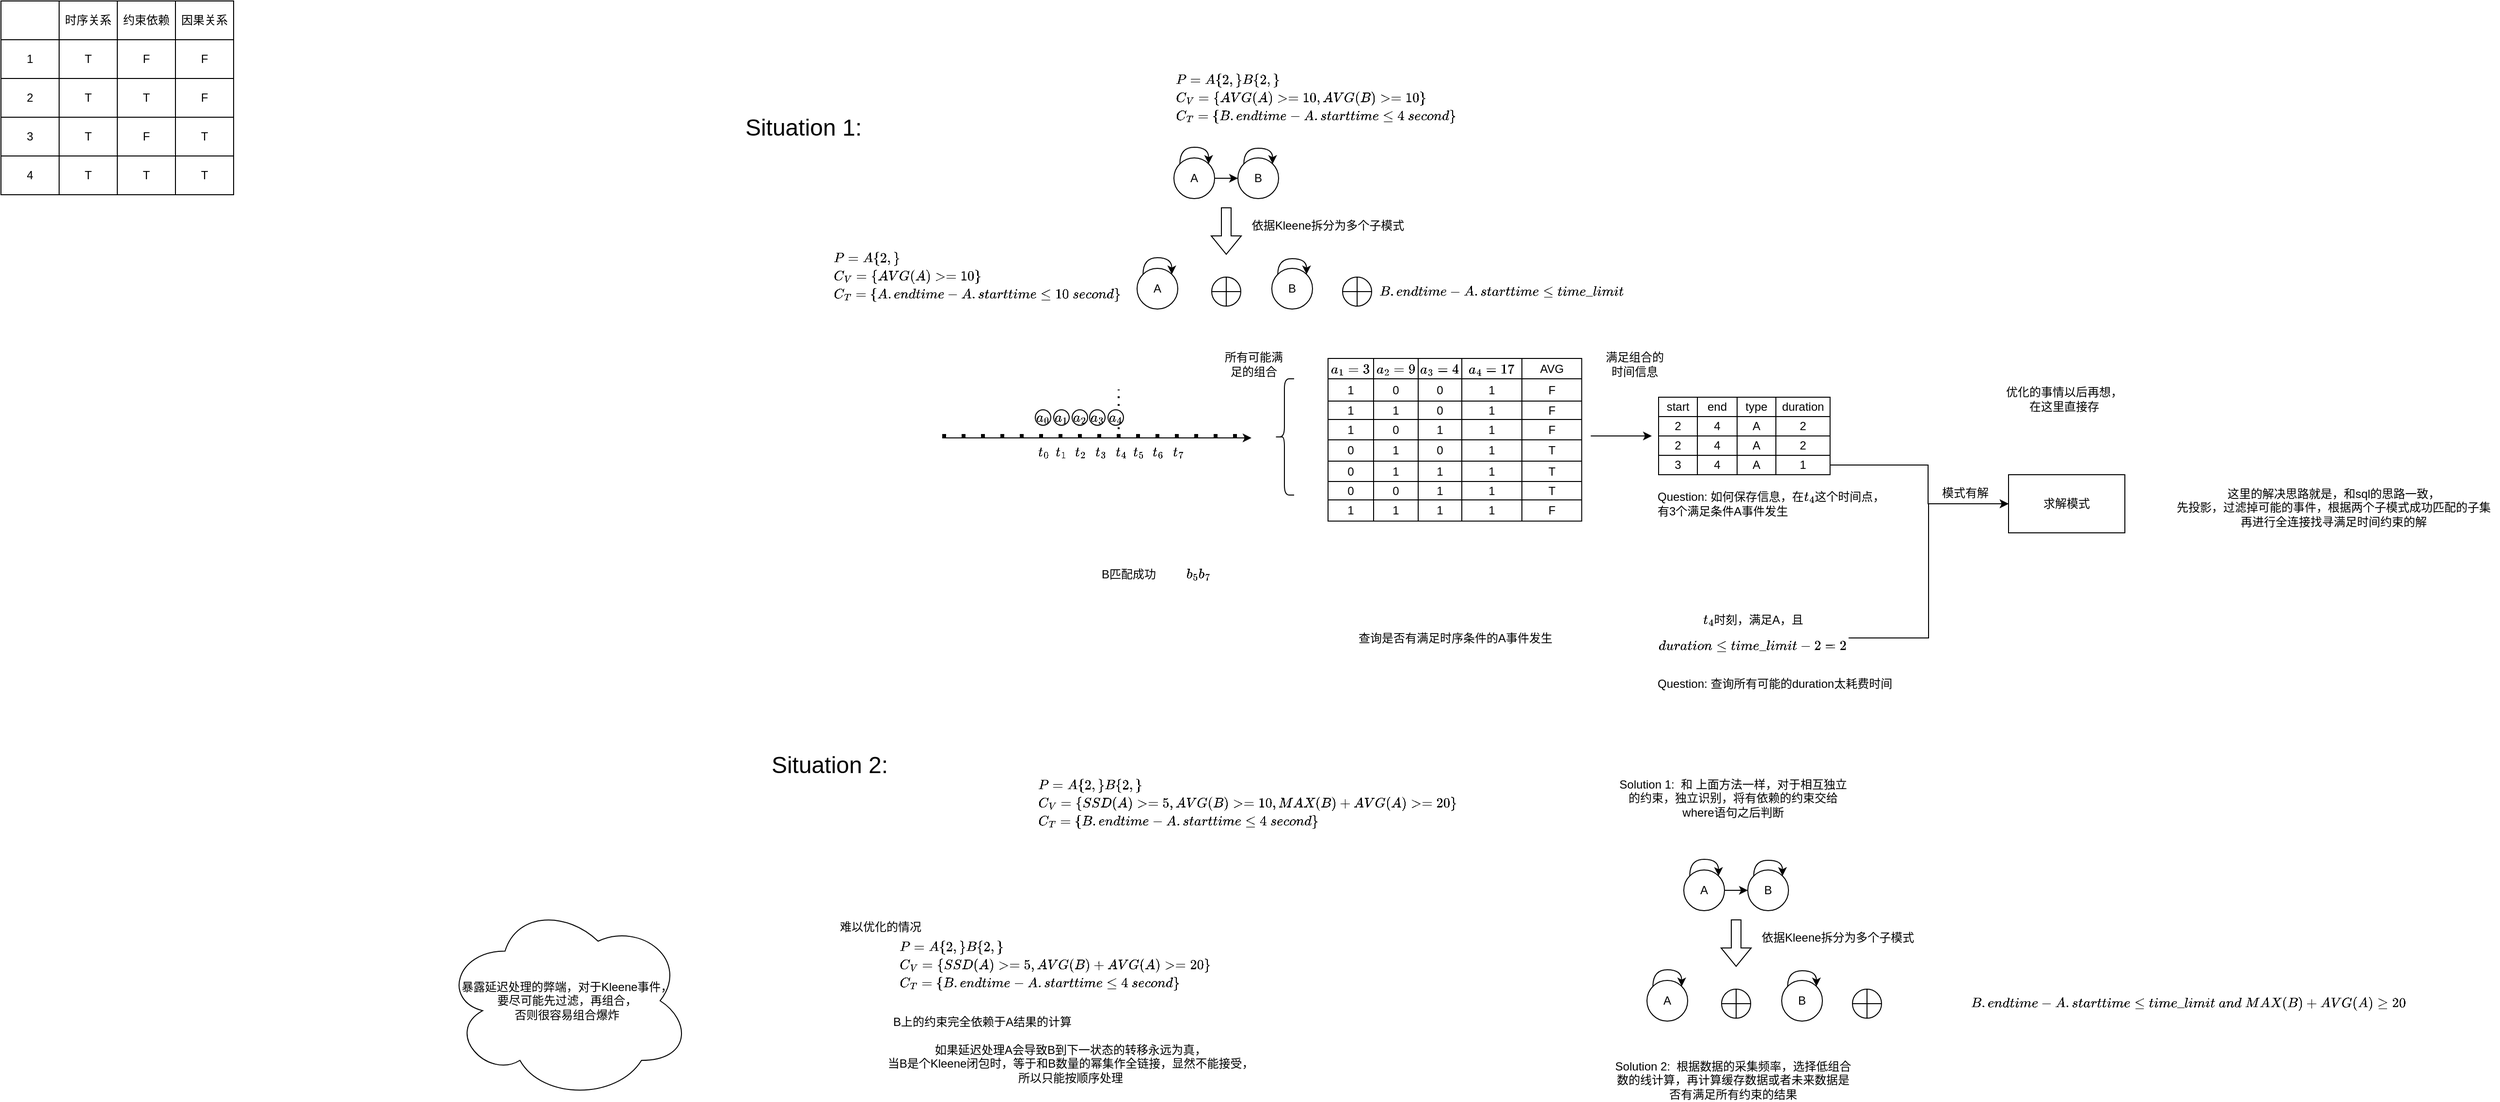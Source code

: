 <mxfile version="24.7.17">
  <diagram name="solution" id="qw6IBQWtgg2uzaBCxlZd">
    <mxGraphModel dx="2336" dy="848" grid="0" gridSize="10" guides="1" tooltips="1" connect="1" arrows="1" fold="1" page="0" pageScale="1" pageWidth="1200" pageHeight="1920" math="1" shadow="0">
      <root>
        <mxCell id="0" />
        <mxCell id="1" parent="0" />
        <mxCell id="yxMzsUbInx-t9ANGKYJj-90" value="" style="shape=table;startSize=0;container=1;collapsible=0;childLayout=tableLayout;" parent="1" vertex="1">
          <mxGeometry x="-740" y="144" width="240" height="200" as="geometry" />
        </mxCell>
        <mxCell id="yxMzsUbInx-t9ANGKYJj-91" value="" style="shape=tableRow;horizontal=0;startSize=0;swimlaneHead=0;swimlaneBody=0;strokeColor=inherit;top=0;left=0;bottom=0;right=0;collapsible=0;dropTarget=0;fillColor=none;points=[[0,0.5],[1,0.5]];portConstraint=eastwest;" parent="yxMzsUbInx-t9ANGKYJj-90" vertex="1">
          <mxGeometry width="240" height="40" as="geometry" />
        </mxCell>
        <mxCell id="yxMzsUbInx-t9ANGKYJj-92" value="" style="shape=partialRectangle;html=1;whiteSpace=wrap;connectable=0;strokeColor=inherit;overflow=hidden;fillColor=none;top=0;left=0;bottom=0;right=0;pointerEvents=1;" parent="yxMzsUbInx-t9ANGKYJj-91" vertex="1">
          <mxGeometry width="60" height="40" as="geometry">
            <mxRectangle width="60" height="40" as="alternateBounds" />
          </mxGeometry>
        </mxCell>
        <mxCell id="yxMzsUbInx-t9ANGKYJj-93" value="时序关系" style="shape=partialRectangle;html=1;whiteSpace=wrap;connectable=0;strokeColor=inherit;overflow=hidden;fillColor=none;top=0;left=0;bottom=0;right=0;pointerEvents=1;" parent="yxMzsUbInx-t9ANGKYJj-91" vertex="1">
          <mxGeometry x="60" width="60" height="40" as="geometry">
            <mxRectangle width="60" height="40" as="alternateBounds" />
          </mxGeometry>
        </mxCell>
        <mxCell id="yxMzsUbInx-t9ANGKYJj-94" value="约束依赖" style="shape=partialRectangle;html=1;whiteSpace=wrap;connectable=0;strokeColor=inherit;overflow=hidden;fillColor=none;top=0;left=0;bottom=0;right=0;pointerEvents=1;" parent="yxMzsUbInx-t9ANGKYJj-91" vertex="1">
          <mxGeometry x="120" width="60" height="40" as="geometry">
            <mxRectangle width="60" height="40" as="alternateBounds" />
          </mxGeometry>
        </mxCell>
        <mxCell id="yxMzsUbInx-t9ANGKYJj-95" value="因果关系" style="shape=partialRectangle;html=1;whiteSpace=wrap;connectable=0;strokeColor=inherit;overflow=hidden;fillColor=none;top=0;left=0;bottom=0;right=0;pointerEvents=1;" parent="yxMzsUbInx-t9ANGKYJj-91" vertex="1">
          <mxGeometry x="180" width="60" height="40" as="geometry">
            <mxRectangle width="60" height="40" as="alternateBounds" />
          </mxGeometry>
        </mxCell>
        <mxCell id="yxMzsUbInx-t9ANGKYJj-96" value="" style="shape=tableRow;horizontal=0;startSize=0;swimlaneHead=0;swimlaneBody=0;strokeColor=inherit;top=0;left=0;bottom=0;right=0;collapsible=0;dropTarget=0;fillColor=none;points=[[0,0.5],[1,0.5]];portConstraint=eastwest;" parent="yxMzsUbInx-t9ANGKYJj-90" vertex="1">
          <mxGeometry y="40" width="240" height="40" as="geometry" />
        </mxCell>
        <mxCell id="yxMzsUbInx-t9ANGKYJj-97" value="1" style="shape=partialRectangle;html=1;whiteSpace=wrap;connectable=0;strokeColor=inherit;overflow=hidden;fillColor=none;top=0;left=0;bottom=0;right=0;pointerEvents=1;" parent="yxMzsUbInx-t9ANGKYJj-96" vertex="1">
          <mxGeometry width="60" height="40" as="geometry">
            <mxRectangle width="60" height="40" as="alternateBounds" />
          </mxGeometry>
        </mxCell>
        <mxCell id="yxMzsUbInx-t9ANGKYJj-98" value="T" style="shape=partialRectangle;html=1;whiteSpace=wrap;connectable=0;strokeColor=inherit;overflow=hidden;fillColor=none;top=0;left=0;bottom=0;right=0;pointerEvents=1;" parent="yxMzsUbInx-t9ANGKYJj-96" vertex="1">
          <mxGeometry x="60" width="60" height="40" as="geometry">
            <mxRectangle width="60" height="40" as="alternateBounds" />
          </mxGeometry>
        </mxCell>
        <mxCell id="yxMzsUbInx-t9ANGKYJj-99" value="F" style="shape=partialRectangle;html=1;whiteSpace=wrap;connectable=0;strokeColor=inherit;overflow=hidden;fillColor=none;top=0;left=0;bottom=0;right=0;pointerEvents=1;" parent="yxMzsUbInx-t9ANGKYJj-96" vertex="1">
          <mxGeometry x="120" width="60" height="40" as="geometry">
            <mxRectangle width="60" height="40" as="alternateBounds" />
          </mxGeometry>
        </mxCell>
        <mxCell id="yxMzsUbInx-t9ANGKYJj-100" value="F" style="shape=partialRectangle;html=1;whiteSpace=wrap;connectable=0;strokeColor=inherit;overflow=hidden;fillColor=none;top=0;left=0;bottom=0;right=0;pointerEvents=1;" parent="yxMzsUbInx-t9ANGKYJj-96" vertex="1">
          <mxGeometry x="180" width="60" height="40" as="geometry">
            <mxRectangle width="60" height="40" as="alternateBounds" />
          </mxGeometry>
        </mxCell>
        <mxCell id="yxMzsUbInx-t9ANGKYJj-101" value="" style="shape=tableRow;horizontal=0;startSize=0;swimlaneHead=0;swimlaneBody=0;strokeColor=inherit;top=0;left=0;bottom=0;right=0;collapsible=0;dropTarget=0;fillColor=none;points=[[0,0.5],[1,0.5]];portConstraint=eastwest;" parent="yxMzsUbInx-t9ANGKYJj-90" vertex="1">
          <mxGeometry y="80" width="240" height="40" as="geometry" />
        </mxCell>
        <mxCell id="yxMzsUbInx-t9ANGKYJj-102" value="2" style="shape=partialRectangle;html=1;whiteSpace=wrap;connectable=0;strokeColor=inherit;overflow=hidden;fillColor=none;top=0;left=0;bottom=0;right=0;pointerEvents=1;" parent="yxMzsUbInx-t9ANGKYJj-101" vertex="1">
          <mxGeometry width="60" height="40" as="geometry">
            <mxRectangle width="60" height="40" as="alternateBounds" />
          </mxGeometry>
        </mxCell>
        <mxCell id="yxMzsUbInx-t9ANGKYJj-103" value="T" style="shape=partialRectangle;html=1;whiteSpace=wrap;connectable=0;strokeColor=inherit;overflow=hidden;fillColor=none;top=0;left=0;bottom=0;right=0;pointerEvents=1;" parent="yxMzsUbInx-t9ANGKYJj-101" vertex="1">
          <mxGeometry x="60" width="60" height="40" as="geometry">
            <mxRectangle width="60" height="40" as="alternateBounds" />
          </mxGeometry>
        </mxCell>
        <mxCell id="yxMzsUbInx-t9ANGKYJj-104" value="T" style="shape=partialRectangle;html=1;whiteSpace=wrap;connectable=0;strokeColor=inherit;overflow=hidden;fillColor=none;top=0;left=0;bottom=0;right=0;pointerEvents=1;" parent="yxMzsUbInx-t9ANGKYJj-101" vertex="1">
          <mxGeometry x="120" width="60" height="40" as="geometry">
            <mxRectangle width="60" height="40" as="alternateBounds" />
          </mxGeometry>
        </mxCell>
        <mxCell id="yxMzsUbInx-t9ANGKYJj-105" value="F" style="shape=partialRectangle;html=1;whiteSpace=wrap;connectable=0;strokeColor=inherit;overflow=hidden;fillColor=none;top=0;left=0;bottom=0;right=0;pointerEvents=1;" parent="yxMzsUbInx-t9ANGKYJj-101" vertex="1">
          <mxGeometry x="180" width="60" height="40" as="geometry">
            <mxRectangle width="60" height="40" as="alternateBounds" />
          </mxGeometry>
        </mxCell>
        <mxCell id="yxMzsUbInx-t9ANGKYJj-106" value="" style="shape=tableRow;horizontal=0;startSize=0;swimlaneHead=0;swimlaneBody=0;strokeColor=inherit;top=0;left=0;bottom=0;right=0;collapsible=0;dropTarget=0;fillColor=none;points=[[0,0.5],[1,0.5]];portConstraint=eastwest;" parent="yxMzsUbInx-t9ANGKYJj-90" vertex="1">
          <mxGeometry y="120" width="240" height="40" as="geometry" />
        </mxCell>
        <mxCell id="yxMzsUbInx-t9ANGKYJj-107" value="3" style="shape=partialRectangle;html=1;whiteSpace=wrap;connectable=0;strokeColor=inherit;overflow=hidden;fillColor=none;top=0;left=0;bottom=0;right=0;pointerEvents=1;" parent="yxMzsUbInx-t9ANGKYJj-106" vertex="1">
          <mxGeometry width="60" height="40" as="geometry">
            <mxRectangle width="60" height="40" as="alternateBounds" />
          </mxGeometry>
        </mxCell>
        <mxCell id="yxMzsUbInx-t9ANGKYJj-108" value="T" style="shape=partialRectangle;html=1;whiteSpace=wrap;connectable=0;strokeColor=inherit;overflow=hidden;fillColor=none;top=0;left=0;bottom=0;right=0;pointerEvents=1;" parent="yxMzsUbInx-t9ANGKYJj-106" vertex="1">
          <mxGeometry x="60" width="60" height="40" as="geometry">
            <mxRectangle width="60" height="40" as="alternateBounds" />
          </mxGeometry>
        </mxCell>
        <mxCell id="yxMzsUbInx-t9ANGKYJj-109" value="F" style="shape=partialRectangle;html=1;whiteSpace=wrap;connectable=0;strokeColor=inherit;overflow=hidden;fillColor=none;top=0;left=0;bottom=0;right=0;pointerEvents=1;" parent="yxMzsUbInx-t9ANGKYJj-106" vertex="1">
          <mxGeometry x="120" width="60" height="40" as="geometry">
            <mxRectangle width="60" height="40" as="alternateBounds" />
          </mxGeometry>
        </mxCell>
        <mxCell id="yxMzsUbInx-t9ANGKYJj-110" value="T" style="shape=partialRectangle;html=1;whiteSpace=wrap;connectable=0;strokeColor=inherit;overflow=hidden;fillColor=none;top=0;left=0;bottom=0;right=0;pointerEvents=1;" parent="yxMzsUbInx-t9ANGKYJj-106" vertex="1">
          <mxGeometry x="180" width="60" height="40" as="geometry">
            <mxRectangle width="60" height="40" as="alternateBounds" />
          </mxGeometry>
        </mxCell>
        <mxCell id="yxMzsUbInx-t9ANGKYJj-111" value="" style="shape=tableRow;horizontal=0;startSize=0;swimlaneHead=0;swimlaneBody=0;strokeColor=inherit;top=0;left=0;bottom=0;right=0;collapsible=0;dropTarget=0;fillColor=none;points=[[0,0.5],[1,0.5]];portConstraint=eastwest;" parent="yxMzsUbInx-t9ANGKYJj-90" vertex="1">
          <mxGeometry y="160" width="240" height="40" as="geometry" />
        </mxCell>
        <mxCell id="yxMzsUbInx-t9ANGKYJj-112" value="4" style="shape=partialRectangle;html=1;whiteSpace=wrap;connectable=0;strokeColor=inherit;overflow=hidden;fillColor=none;top=0;left=0;bottom=0;right=0;pointerEvents=1;" parent="yxMzsUbInx-t9ANGKYJj-111" vertex="1">
          <mxGeometry width="60" height="40" as="geometry">
            <mxRectangle width="60" height="40" as="alternateBounds" />
          </mxGeometry>
        </mxCell>
        <mxCell id="yxMzsUbInx-t9ANGKYJj-113" value="T" style="shape=partialRectangle;html=1;whiteSpace=wrap;connectable=0;strokeColor=inherit;overflow=hidden;fillColor=none;top=0;left=0;bottom=0;right=0;pointerEvents=1;" parent="yxMzsUbInx-t9ANGKYJj-111" vertex="1">
          <mxGeometry x="60" width="60" height="40" as="geometry">
            <mxRectangle width="60" height="40" as="alternateBounds" />
          </mxGeometry>
        </mxCell>
        <mxCell id="yxMzsUbInx-t9ANGKYJj-114" value="T" style="shape=partialRectangle;html=1;whiteSpace=wrap;connectable=0;strokeColor=inherit;overflow=hidden;fillColor=none;top=0;left=0;bottom=0;right=0;pointerEvents=1;" parent="yxMzsUbInx-t9ANGKYJj-111" vertex="1">
          <mxGeometry x="120" width="60" height="40" as="geometry">
            <mxRectangle width="60" height="40" as="alternateBounds" />
          </mxGeometry>
        </mxCell>
        <mxCell id="yxMzsUbInx-t9ANGKYJj-115" value="T" style="shape=partialRectangle;html=1;whiteSpace=wrap;connectable=0;strokeColor=inherit;overflow=hidden;fillColor=none;top=0;left=0;bottom=0;right=0;pointerEvents=1;" parent="yxMzsUbInx-t9ANGKYJj-111" vertex="1">
          <mxGeometry x="180" width="60" height="40" as="geometry">
            <mxRectangle width="60" height="40" as="alternateBounds" />
          </mxGeometry>
        </mxCell>
        <mxCell id="yxMzsUbInx-t9ANGKYJj-124" value="" style="edgeStyle=orthogonalEdgeStyle;rounded=0;orthogonalLoop=1;jettySize=auto;html=1;" parent="1" source="yxMzsUbInx-t9ANGKYJj-118" target="yxMzsUbInx-t9ANGKYJj-123" edge="1">
          <mxGeometry relative="1" as="geometry" />
        </mxCell>
        <mxCell id="yxMzsUbInx-t9ANGKYJj-118" value="A" style="ellipse;whiteSpace=wrap;html=1;aspect=fixed;" parent="1" vertex="1">
          <mxGeometry x="470" y="306.01" width="42" height="42" as="geometry" />
        </mxCell>
        <mxCell id="yxMzsUbInx-t9ANGKYJj-121" style="edgeStyle=orthogonalEdgeStyle;rounded=0;orthogonalLoop=1;jettySize=auto;html=1;exitX=0;exitY=0;exitDx=0;exitDy=0;entryX=1;entryY=0;entryDx=0;entryDy=0;curved=1;" parent="1" source="yxMzsUbInx-t9ANGKYJj-118" target="yxMzsUbInx-t9ANGKYJj-118" edge="1">
          <mxGeometry relative="1" as="geometry">
            <Array as="points">
              <mxPoint x="476" y="295.01" />
              <mxPoint x="506" y="295.01" />
            </Array>
          </mxGeometry>
        </mxCell>
        <mxCell id="yxMzsUbInx-t9ANGKYJj-123" value="B" style="ellipse;whiteSpace=wrap;html=1;aspect=fixed;" parent="1" vertex="1">
          <mxGeometry x="536" y="306.01" width="42" height="42" as="geometry" />
        </mxCell>
        <mxCell id="yxMzsUbInx-t9ANGKYJj-125" style="edgeStyle=orthogonalEdgeStyle;rounded=0;orthogonalLoop=1;jettySize=auto;html=1;exitX=0;exitY=0;exitDx=0;exitDy=0;entryX=1;entryY=0;entryDx=0;entryDy=0;curved=1;" parent="1" source="yxMzsUbInx-t9ANGKYJj-123" target="yxMzsUbInx-t9ANGKYJj-123" edge="1">
          <mxGeometry relative="1" as="geometry">
            <Array as="points">
              <mxPoint x="542" y="296.01" />
              <mxPoint x="572" y="296.01" />
            </Array>
          </mxGeometry>
        </mxCell>
        <mxCell id="yxMzsUbInx-t9ANGKYJj-126" value="&lt;font style=&quot;font-size: 24px;&quot;&gt;Situation 1:&lt;/font&gt;" style="text;html=1;align=center;verticalAlign=middle;whiteSpace=wrap;rounded=0;" parent="1" vertex="1">
          <mxGeometry x="5" y="206" width="166" height="138" as="geometry" />
        </mxCell>
        <mxCell id="yxMzsUbInx-t9ANGKYJj-128" value="A" style="ellipse;whiteSpace=wrap;html=1;aspect=fixed;" parent="1" vertex="1">
          <mxGeometry x="432" y="419.99" width="42" height="42" as="geometry" />
        </mxCell>
        <mxCell id="yxMzsUbInx-t9ANGKYJj-129" style="edgeStyle=orthogonalEdgeStyle;rounded=0;orthogonalLoop=1;jettySize=auto;html=1;exitX=0;exitY=0;exitDx=0;exitDy=0;entryX=1;entryY=0;entryDx=0;entryDy=0;curved=1;" parent="1" source="yxMzsUbInx-t9ANGKYJj-128" target="yxMzsUbInx-t9ANGKYJj-128" edge="1">
          <mxGeometry relative="1" as="geometry">
            <Array as="points">
              <mxPoint x="438" y="408.99" />
              <mxPoint x="468" y="408.99" />
            </Array>
          </mxGeometry>
        </mxCell>
        <mxCell id="yxMzsUbInx-t9ANGKYJj-130" value="B" style="ellipse;whiteSpace=wrap;html=1;aspect=fixed;" parent="1" vertex="1">
          <mxGeometry x="571" y="419.99" width="42" height="42" as="geometry" />
        </mxCell>
        <mxCell id="yxMzsUbInx-t9ANGKYJj-131" style="edgeStyle=orthogonalEdgeStyle;rounded=0;orthogonalLoop=1;jettySize=auto;html=1;exitX=0;exitY=0;exitDx=0;exitDy=0;entryX=1;entryY=0;entryDx=0;entryDy=0;curved=1;" parent="1" source="yxMzsUbInx-t9ANGKYJj-130" target="yxMzsUbInx-t9ANGKYJj-130" edge="1">
          <mxGeometry relative="1" as="geometry">
            <Array as="points">
              <mxPoint x="577" y="409.99" />
              <mxPoint x="607" y="409.99" />
            </Array>
          </mxGeometry>
        </mxCell>
        <mxCell id="yxMzsUbInx-t9ANGKYJj-132" value="" style="shape=flexArrow;endArrow=classic;html=1;rounded=0;" parent="1" edge="1">
          <mxGeometry width="50" height="50" relative="1" as="geometry">
            <mxPoint x="524" y="357" as="sourcePoint" />
            <mxPoint x="524" y="406" as="targetPoint" />
          </mxGeometry>
        </mxCell>
        <mxCell id="yxMzsUbInx-t9ANGKYJj-133" value="依据Kleene拆分为多个子模式" style="text;html=1;align=center;verticalAlign=middle;whiteSpace=wrap;rounded=0;" parent="1" vertex="1">
          <mxGeometry x="546" y="361" width="166" height="30" as="geometry" />
        </mxCell>
        <mxCell id="yxMzsUbInx-t9ANGKYJj-134" value="$$B.endtime - A.starttime \leq time\_limit$$" style="text;html=1;align=center;verticalAlign=middle;whiteSpace=wrap;rounded=0;" parent="1" vertex="1">
          <mxGeometry x="712" y="429.02" width="192" height="30" as="geometry" />
        </mxCell>
        <mxCell id="yxMzsUbInx-t9ANGKYJj-136" value="" style="verticalLabelPosition=bottom;verticalAlign=top;html=1;shape=mxgraph.flowchart.summing_function;" parent="1" vertex="1">
          <mxGeometry x="509" y="429.02" width="30" height="30" as="geometry" />
        </mxCell>
        <mxCell id="yxMzsUbInx-t9ANGKYJj-137" value="" style="verticalLabelPosition=bottom;verticalAlign=top;html=1;shape=mxgraph.flowchart.summing_function;" parent="1" vertex="1">
          <mxGeometry x="644" y="429.02" width="30" height="30" as="geometry" />
        </mxCell>
        <mxCell id="yxMzsUbInx-t9ANGKYJj-140" value="" style="group" parent="1" vertex="1" connectable="0">
          <mxGeometry x="231" y="593" width="319" height="2" as="geometry" />
        </mxCell>
        <mxCell id="yxMzsUbInx-t9ANGKYJj-138" value="" style="endArrow=classic;html=1;rounded=0;" parent="yxMzsUbInx-t9ANGKYJj-140" edge="1">
          <mxGeometry width="50" height="50" relative="1" as="geometry">
            <mxPoint y="2" as="sourcePoint" />
            <mxPoint x="319" y="2" as="targetPoint" />
          </mxGeometry>
        </mxCell>
        <mxCell id="yxMzsUbInx-t9ANGKYJj-139" value="" style="endArrow=none;dashed=1;html=1;strokeWidth=4;rounded=0;dashPattern=1 4;" parent="yxMzsUbInx-t9ANGKYJj-140" edge="1">
          <mxGeometry width="50" height="50" relative="1" as="geometry">
            <mxPoint as="sourcePoint" />
            <mxPoint x="319" as="targetPoint" />
          </mxGeometry>
        </mxCell>
        <mxCell id="yxMzsUbInx-t9ANGKYJj-141" value="`t_{0}`" style="text;html=1;align=center;verticalAlign=middle;whiteSpace=wrap;rounded=0;" parent="1" vertex="1">
          <mxGeometry x="327" y="595" width="18" height="30" as="geometry" />
        </mxCell>
        <mxCell id="yxMzsUbInx-t9ANGKYJj-142" value="`t_1`" style="text;html=1;align=center;verticalAlign=middle;whiteSpace=wrap;rounded=0;" parent="1" vertex="1">
          <mxGeometry x="345" y="595" width="18" height="30" as="geometry" />
        </mxCell>
        <mxCell id="yxMzsUbInx-t9ANGKYJj-143" value="`t_2`" style="text;html=1;align=center;verticalAlign=middle;whiteSpace=wrap;rounded=0;" parent="1" vertex="1">
          <mxGeometry x="365" y="595" width="18" height="30" as="geometry" />
        </mxCell>
        <mxCell id="yxMzsUbInx-t9ANGKYJj-144" value="`t_3`" style="text;html=1;align=center;verticalAlign=middle;whiteSpace=wrap;rounded=0;" parent="1" vertex="1">
          <mxGeometry x="386" y="595" width="18" height="30" as="geometry" />
        </mxCell>
        <mxCell id="yxMzsUbInx-t9ANGKYJj-145" value="&lt;b&gt;`t_{4}`&lt;/b&gt;" style="text;html=1;align=center;verticalAlign=middle;whiteSpace=wrap;rounded=0;" parent="1" vertex="1">
          <mxGeometry x="407" y="595" width="18" height="30" as="geometry" />
        </mxCell>
        <mxCell id="yxMzsUbInx-t9ANGKYJj-146" value="`t_5`" style="text;html=1;align=center;verticalAlign=middle;whiteSpace=wrap;rounded=0;" parent="1" vertex="1">
          <mxGeometry x="425" y="595" width="18" height="30" as="geometry" />
        </mxCell>
        <mxCell id="yxMzsUbInx-t9ANGKYJj-147" value="`t_6`" style="text;html=1;align=center;verticalAlign=middle;whiteSpace=wrap;rounded=0;" parent="1" vertex="1">
          <mxGeometry x="445" y="595" width="18" height="30" as="geometry" />
        </mxCell>
        <mxCell id="yxMzsUbInx-t9ANGKYJj-148" value="`t_7`" style="text;html=1;align=center;verticalAlign=middle;whiteSpace=wrap;rounded=0;" parent="1" vertex="1">
          <mxGeometry x="466" y="595" width="18" height="30" as="geometry" />
        </mxCell>
        <mxCell id="yxMzsUbInx-t9ANGKYJj-149" value="" style="endArrow=none;dashed=1;html=1;dashPattern=1 3;strokeWidth=2;rounded=0;" parent="1" edge="1">
          <mxGeometry width="50" height="50" relative="1" as="geometry">
            <mxPoint x="413" y="594" as="sourcePoint" />
            <mxPoint x="413" y="545" as="targetPoint" />
          </mxGeometry>
        </mxCell>
        <mxCell id="yxMzsUbInx-t9ANGKYJj-152" value="$$\begin{align}&amp;amp; P = A\{2,\} B\{2,\} \\&amp;amp; C_V = \{AVG(A) &amp;gt;= 10, AVG(B) &amp;gt;= 10\} \\&amp;amp; C_T = \{B.endtime - A.starttime \leq 4\ second\} \end{align}$$" style="text;html=1;align=center;verticalAlign=middle;resizable=0;points=[];autosize=1;strokeColor=none;fillColor=none;" parent="1" vertex="1">
          <mxGeometry x="230" y="231" width="771" height="26" as="geometry" />
        </mxCell>
        <mxCell id="yxMzsUbInx-t9ANGKYJj-155" value="$$\begin{align}&amp;amp; P = A\{2,\} \\&amp;amp; C_V = \{AVG(A) &amp;gt;= 10\} \\&amp;amp; C_T = \{A.endtime - A.starttime \leq 10\ second\} \end{align}$$" style="text;html=1;align=center;verticalAlign=middle;resizable=0;points=[];autosize=1;strokeColor=none;fillColor=none;" parent="1" vertex="1">
          <mxGeometry x="-64" y="415" width="661" height="26" as="geometry" />
        </mxCell>
        <mxCell id="yxMzsUbInx-t9ANGKYJj-158" value="`a_0`" style="ellipse;whiteSpace=wrap;html=1;aspect=fixed;" parent="1" vertex="1">
          <mxGeometry x="327" y="566" width="16" height="16" as="geometry" />
        </mxCell>
        <mxCell id="yxMzsUbInx-t9ANGKYJj-159" value="`a_1`" style="ellipse;whiteSpace=wrap;html=1;aspect=fixed;" parent="1" vertex="1">
          <mxGeometry x="346" y="566" width="16" height="16" as="geometry" />
        </mxCell>
        <mxCell id="yxMzsUbInx-t9ANGKYJj-160" value="`a_2`" style="ellipse;whiteSpace=wrap;html=1;aspect=fixed;" parent="1" vertex="1">
          <mxGeometry x="365" y="566" width="16" height="16" as="geometry" />
        </mxCell>
        <mxCell id="yxMzsUbInx-t9ANGKYJj-161" value="`a_3`" style="ellipse;whiteSpace=wrap;html=1;aspect=fixed;" parent="1" vertex="1">
          <mxGeometry x="383" y="566" width="16" height="16" as="geometry" />
        </mxCell>
        <mxCell id="yxMzsUbInx-t9ANGKYJj-162" value="`a_4`" style="ellipse;whiteSpace=wrap;html=1;aspect=fixed;" parent="1" vertex="1">
          <mxGeometry x="402" y="566" width="16" height="16" as="geometry" />
        </mxCell>
        <mxCell id="yxMzsUbInx-t9ANGKYJj-163" value="" style="shape=curlyBracket;whiteSpace=wrap;html=1;rounded=1;labelPosition=left;verticalLabelPosition=middle;align=right;verticalAlign=middle;" parent="1" vertex="1">
          <mxGeometry x="574" y="534" width="20" height="120" as="geometry" />
        </mxCell>
        <mxCell id="yxMzsUbInx-t9ANGKYJj-165" value="" style="shape=table;startSize=0;container=1;collapsible=0;childLayout=tableLayout;" parent="1" vertex="1">
          <mxGeometry x="629" y="513" width="261.683" height="167.878" as="geometry" />
        </mxCell>
        <mxCell id="yxMzsUbInx-t9ANGKYJj-166" value="" style="shape=tableRow;horizontal=0;startSize=0;swimlaneHead=0;swimlaneBody=0;strokeColor=inherit;top=0;left=0;bottom=0;right=0;collapsible=0;dropTarget=0;fillColor=none;points=[[0,0.5],[1,0.5]];portConstraint=eastwest;" parent="yxMzsUbInx-t9ANGKYJj-165" vertex="1">
          <mxGeometry width="261.683" height="21" as="geometry" />
        </mxCell>
        <mxCell id="yxMzsUbInx-t9ANGKYJj-167" value="`a_1=3`" style="shape=partialRectangle;html=1;whiteSpace=wrap;connectable=0;strokeColor=inherit;overflow=hidden;fillColor=none;top=0;left=0;bottom=0;right=0;pointerEvents=1;" parent="yxMzsUbInx-t9ANGKYJj-166" vertex="1">
          <mxGeometry width="47" height="21" as="geometry">
            <mxRectangle width="47" height="21" as="alternateBounds" />
          </mxGeometry>
        </mxCell>
        <mxCell id="yxMzsUbInx-t9ANGKYJj-168" value="`a_2=9`" style="shape=partialRectangle;html=1;whiteSpace=wrap;connectable=0;strokeColor=inherit;overflow=hidden;fillColor=none;top=0;left=0;bottom=0;right=0;pointerEvents=1;" parent="yxMzsUbInx-t9ANGKYJj-166" vertex="1">
          <mxGeometry x="47" width="46" height="21" as="geometry">
            <mxRectangle width="46" height="21" as="alternateBounds" />
          </mxGeometry>
        </mxCell>
        <mxCell id="yxMzsUbInx-t9ANGKYJj-169" value="`a_3=4`" style="shape=partialRectangle;html=1;whiteSpace=wrap;connectable=0;strokeColor=inherit;overflow=hidden;fillColor=none;top=0;left=0;bottom=0;right=0;pointerEvents=1;" parent="yxMzsUbInx-t9ANGKYJj-166" vertex="1">
          <mxGeometry x="93" width="45" height="21" as="geometry">
            <mxRectangle width="45" height="21" as="alternateBounds" />
          </mxGeometry>
        </mxCell>
        <mxCell id="yxMzsUbInx-t9ANGKYJj-170" value="`a_4=17`" style="shape=partialRectangle;html=1;whiteSpace=wrap;connectable=0;strokeColor=inherit;overflow=hidden;fillColor=none;top=0;left=0;bottom=0;right=0;pointerEvents=1;" parent="yxMzsUbInx-t9ANGKYJj-166" vertex="1">
          <mxGeometry x="138" width="62" height="21" as="geometry">
            <mxRectangle width="62" height="21" as="alternateBounds" />
          </mxGeometry>
        </mxCell>
        <mxCell id="yxMzsUbInx-t9ANGKYJj-214" value="AVG" style="shape=partialRectangle;html=1;whiteSpace=wrap;connectable=0;strokeColor=inherit;overflow=hidden;fillColor=none;top=0;left=0;bottom=0;right=0;pointerEvents=1;" parent="yxMzsUbInx-t9ANGKYJj-166" vertex="1">
          <mxGeometry x="200" width="62" height="21" as="geometry">
            <mxRectangle width="62" height="21" as="alternateBounds" />
          </mxGeometry>
        </mxCell>
        <mxCell id="yxMzsUbInx-t9ANGKYJj-171" value="" style="shape=tableRow;horizontal=0;startSize=0;swimlaneHead=0;swimlaneBody=0;strokeColor=inherit;top=0;left=0;bottom=0;right=0;collapsible=0;dropTarget=0;fillColor=none;points=[[0,0.5],[1,0.5]];portConstraint=eastwest;" parent="yxMzsUbInx-t9ANGKYJj-165" vertex="1">
          <mxGeometry y="21" width="261.683" height="23" as="geometry" />
        </mxCell>
        <mxCell id="yxMzsUbInx-t9ANGKYJj-172" value="1" style="shape=partialRectangle;html=1;whiteSpace=wrap;connectable=0;strokeColor=inherit;overflow=hidden;fillColor=none;top=0;left=0;bottom=0;right=0;pointerEvents=1;" parent="yxMzsUbInx-t9ANGKYJj-171" vertex="1">
          <mxGeometry width="47" height="23" as="geometry">
            <mxRectangle width="47" height="23" as="alternateBounds" />
          </mxGeometry>
        </mxCell>
        <mxCell id="yxMzsUbInx-t9ANGKYJj-173" value="0" style="shape=partialRectangle;html=1;whiteSpace=wrap;connectable=0;strokeColor=inherit;overflow=hidden;fillColor=none;top=0;left=0;bottom=0;right=0;pointerEvents=1;" parent="yxMzsUbInx-t9ANGKYJj-171" vertex="1">
          <mxGeometry x="47" width="46" height="23" as="geometry">
            <mxRectangle width="46" height="23" as="alternateBounds" />
          </mxGeometry>
        </mxCell>
        <mxCell id="yxMzsUbInx-t9ANGKYJj-174" value="0" style="shape=partialRectangle;html=1;whiteSpace=wrap;connectable=0;strokeColor=inherit;overflow=hidden;fillColor=none;top=0;left=0;bottom=0;right=0;pointerEvents=1;" parent="yxMzsUbInx-t9ANGKYJj-171" vertex="1">
          <mxGeometry x="93" width="45" height="23" as="geometry">
            <mxRectangle width="45" height="23" as="alternateBounds" />
          </mxGeometry>
        </mxCell>
        <mxCell id="yxMzsUbInx-t9ANGKYJj-175" value="1" style="shape=partialRectangle;html=1;whiteSpace=wrap;connectable=0;strokeColor=inherit;overflow=hidden;fillColor=none;top=0;left=0;bottom=0;right=0;pointerEvents=1;" parent="yxMzsUbInx-t9ANGKYJj-171" vertex="1">
          <mxGeometry x="138" width="62" height="23" as="geometry">
            <mxRectangle width="62" height="23" as="alternateBounds" />
          </mxGeometry>
        </mxCell>
        <mxCell id="yxMzsUbInx-t9ANGKYJj-215" value="F" style="shape=partialRectangle;html=1;whiteSpace=wrap;connectable=0;strokeColor=inherit;overflow=hidden;fillColor=none;top=0;left=0;bottom=0;right=0;pointerEvents=1;" parent="yxMzsUbInx-t9ANGKYJj-171" vertex="1">
          <mxGeometry x="200" width="62" height="23" as="geometry">
            <mxRectangle width="62" height="23" as="alternateBounds" />
          </mxGeometry>
        </mxCell>
        <mxCell id="yxMzsUbInx-t9ANGKYJj-176" value="" style="shape=tableRow;horizontal=0;startSize=0;swimlaneHead=0;swimlaneBody=0;strokeColor=inherit;top=0;left=0;bottom=0;right=0;collapsible=0;dropTarget=0;fillColor=none;points=[[0,0.5],[1,0.5]];portConstraint=eastwest;" parent="yxMzsUbInx-t9ANGKYJj-165" vertex="1">
          <mxGeometry y="44" width="261.683" height="19" as="geometry" />
        </mxCell>
        <mxCell id="yxMzsUbInx-t9ANGKYJj-177" value="1" style="shape=partialRectangle;html=1;whiteSpace=wrap;connectable=0;strokeColor=inherit;overflow=hidden;fillColor=none;top=0;left=0;bottom=0;right=0;pointerEvents=1;" parent="yxMzsUbInx-t9ANGKYJj-176" vertex="1">
          <mxGeometry width="47" height="19" as="geometry">
            <mxRectangle width="47" height="19" as="alternateBounds" />
          </mxGeometry>
        </mxCell>
        <mxCell id="yxMzsUbInx-t9ANGKYJj-178" value="1" style="shape=partialRectangle;html=1;whiteSpace=wrap;connectable=0;strokeColor=inherit;overflow=hidden;fillColor=none;top=0;left=0;bottom=0;right=0;pointerEvents=1;" parent="yxMzsUbInx-t9ANGKYJj-176" vertex="1">
          <mxGeometry x="47" width="46" height="19" as="geometry">
            <mxRectangle width="46" height="19" as="alternateBounds" />
          </mxGeometry>
        </mxCell>
        <mxCell id="yxMzsUbInx-t9ANGKYJj-179" value="0" style="shape=partialRectangle;html=1;whiteSpace=wrap;connectable=0;strokeColor=inherit;overflow=hidden;fillColor=none;top=0;left=0;bottom=0;right=0;pointerEvents=1;" parent="yxMzsUbInx-t9ANGKYJj-176" vertex="1">
          <mxGeometry x="93" width="45" height="19" as="geometry">
            <mxRectangle width="45" height="19" as="alternateBounds" />
          </mxGeometry>
        </mxCell>
        <mxCell id="yxMzsUbInx-t9ANGKYJj-180" value="1" style="shape=partialRectangle;html=1;whiteSpace=wrap;connectable=0;strokeColor=inherit;overflow=hidden;fillColor=none;top=0;left=0;bottom=0;right=0;pointerEvents=1;" parent="yxMzsUbInx-t9ANGKYJj-176" vertex="1">
          <mxGeometry x="138" width="62" height="19" as="geometry">
            <mxRectangle width="62" height="19" as="alternateBounds" />
          </mxGeometry>
        </mxCell>
        <mxCell id="yxMzsUbInx-t9ANGKYJj-216" value="F" style="shape=partialRectangle;html=1;whiteSpace=wrap;connectable=0;strokeColor=inherit;overflow=hidden;fillColor=none;top=0;left=0;bottom=0;right=0;pointerEvents=1;" parent="yxMzsUbInx-t9ANGKYJj-176" vertex="1">
          <mxGeometry x="200" width="62" height="19" as="geometry">
            <mxRectangle width="62" height="19" as="alternateBounds" />
          </mxGeometry>
        </mxCell>
        <mxCell id="yxMzsUbInx-t9ANGKYJj-181" value="" style="shape=tableRow;horizontal=0;startSize=0;swimlaneHead=0;swimlaneBody=0;strokeColor=inherit;top=0;left=0;bottom=0;right=0;collapsible=0;dropTarget=0;fillColor=none;points=[[0,0.5],[1,0.5]];portConstraint=eastwest;" parent="yxMzsUbInx-t9ANGKYJj-165" vertex="1">
          <mxGeometry y="63" width="261.683" height="21" as="geometry" />
        </mxCell>
        <mxCell id="yxMzsUbInx-t9ANGKYJj-182" value="1" style="shape=partialRectangle;html=1;whiteSpace=wrap;connectable=0;strokeColor=inherit;overflow=hidden;fillColor=none;top=0;left=0;bottom=0;right=0;pointerEvents=1;" parent="yxMzsUbInx-t9ANGKYJj-181" vertex="1">
          <mxGeometry width="47" height="21" as="geometry">
            <mxRectangle width="47" height="21" as="alternateBounds" />
          </mxGeometry>
        </mxCell>
        <mxCell id="yxMzsUbInx-t9ANGKYJj-183" value="0" style="shape=partialRectangle;html=1;whiteSpace=wrap;connectable=0;strokeColor=inherit;overflow=hidden;fillColor=none;top=0;left=0;bottom=0;right=0;pointerEvents=1;" parent="yxMzsUbInx-t9ANGKYJj-181" vertex="1">
          <mxGeometry x="47" width="46" height="21" as="geometry">
            <mxRectangle width="46" height="21" as="alternateBounds" />
          </mxGeometry>
        </mxCell>
        <mxCell id="yxMzsUbInx-t9ANGKYJj-184" value="1" style="shape=partialRectangle;html=1;whiteSpace=wrap;connectable=0;strokeColor=inherit;overflow=hidden;fillColor=none;top=0;left=0;bottom=0;right=0;pointerEvents=1;" parent="yxMzsUbInx-t9ANGKYJj-181" vertex="1">
          <mxGeometry x="93" width="45" height="21" as="geometry">
            <mxRectangle width="45" height="21" as="alternateBounds" />
          </mxGeometry>
        </mxCell>
        <mxCell id="yxMzsUbInx-t9ANGKYJj-185" value="1" style="shape=partialRectangle;html=1;whiteSpace=wrap;connectable=0;strokeColor=inherit;overflow=hidden;fillColor=none;top=0;left=0;bottom=0;right=0;pointerEvents=1;" parent="yxMzsUbInx-t9ANGKYJj-181" vertex="1">
          <mxGeometry x="138" width="62" height="21" as="geometry">
            <mxRectangle width="62" height="21" as="alternateBounds" />
          </mxGeometry>
        </mxCell>
        <mxCell id="yxMzsUbInx-t9ANGKYJj-217" value="F" style="shape=partialRectangle;html=1;whiteSpace=wrap;connectable=0;strokeColor=inherit;overflow=hidden;fillColor=none;top=0;left=0;bottom=0;right=0;pointerEvents=1;" parent="yxMzsUbInx-t9ANGKYJj-181" vertex="1">
          <mxGeometry x="200" width="62" height="21" as="geometry">
            <mxRectangle width="62" height="21" as="alternateBounds" />
          </mxGeometry>
        </mxCell>
        <mxCell id="yxMzsUbInx-t9ANGKYJj-186" value="" style="shape=tableRow;horizontal=0;startSize=0;swimlaneHead=0;swimlaneBody=0;strokeColor=inherit;top=0;left=0;bottom=0;right=0;collapsible=0;dropTarget=0;fillColor=none;points=[[0,0.5],[1,0.5]];portConstraint=eastwest;" parent="yxMzsUbInx-t9ANGKYJj-165" vertex="1">
          <mxGeometry y="84" width="261.683" height="22" as="geometry" />
        </mxCell>
        <mxCell id="yxMzsUbInx-t9ANGKYJj-187" value="0" style="shape=partialRectangle;html=1;whiteSpace=wrap;connectable=0;strokeColor=inherit;overflow=hidden;fillColor=none;top=0;left=0;bottom=0;right=0;pointerEvents=1;" parent="yxMzsUbInx-t9ANGKYJj-186" vertex="1">
          <mxGeometry width="47" height="22" as="geometry">
            <mxRectangle width="47" height="22" as="alternateBounds" />
          </mxGeometry>
        </mxCell>
        <mxCell id="yxMzsUbInx-t9ANGKYJj-188" value="1" style="shape=partialRectangle;html=1;whiteSpace=wrap;connectable=0;strokeColor=inherit;overflow=hidden;fillColor=none;top=0;left=0;bottom=0;right=0;pointerEvents=1;" parent="yxMzsUbInx-t9ANGKYJj-186" vertex="1">
          <mxGeometry x="47" width="46" height="22" as="geometry">
            <mxRectangle width="46" height="22" as="alternateBounds" />
          </mxGeometry>
        </mxCell>
        <mxCell id="yxMzsUbInx-t9ANGKYJj-189" value="0" style="shape=partialRectangle;html=1;whiteSpace=wrap;connectable=0;strokeColor=inherit;overflow=hidden;fillColor=none;top=0;left=0;bottom=0;right=0;pointerEvents=1;" parent="yxMzsUbInx-t9ANGKYJj-186" vertex="1">
          <mxGeometry x="93" width="45" height="22" as="geometry">
            <mxRectangle width="45" height="22" as="alternateBounds" />
          </mxGeometry>
        </mxCell>
        <mxCell id="yxMzsUbInx-t9ANGKYJj-190" value="1" style="shape=partialRectangle;html=1;whiteSpace=wrap;connectable=0;strokeColor=inherit;overflow=hidden;fillColor=none;top=0;left=0;bottom=0;right=0;pointerEvents=1;" parent="yxMzsUbInx-t9ANGKYJj-186" vertex="1">
          <mxGeometry x="138" width="62" height="22" as="geometry">
            <mxRectangle width="62" height="22" as="alternateBounds" />
          </mxGeometry>
        </mxCell>
        <mxCell id="yxMzsUbInx-t9ANGKYJj-218" value="T" style="shape=partialRectangle;html=1;whiteSpace=wrap;connectable=0;strokeColor=inherit;overflow=hidden;fillColor=none;top=0;left=0;bottom=0;right=0;pointerEvents=1;" parent="yxMzsUbInx-t9ANGKYJj-186" vertex="1">
          <mxGeometry x="200" width="62" height="22" as="geometry">
            <mxRectangle width="62" height="22" as="alternateBounds" />
          </mxGeometry>
        </mxCell>
        <mxCell id="yxMzsUbInx-t9ANGKYJj-191" value="" style="shape=tableRow;horizontal=0;startSize=0;swimlaneHead=0;swimlaneBody=0;strokeColor=inherit;top=0;left=0;bottom=0;right=0;collapsible=0;dropTarget=0;fillColor=none;points=[[0,0.5],[1,0.5]];portConstraint=eastwest;" parent="yxMzsUbInx-t9ANGKYJj-165" vertex="1">
          <mxGeometry y="106" width="261.683" height="21" as="geometry" />
        </mxCell>
        <mxCell id="yxMzsUbInx-t9ANGKYJj-192" value="0" style="shape=partialRectangle;html=1;whiteSpace=wrap;connectable=0;strokeColor=inherit;overflow=hidden;fillColor=none;top=0;left=0;bottom=0;right=0;pointerEvents=1;" parent="yxMzsUbInx-t9ANGKYJj-191" vertex="1">
          <mxGeometry width="47" height="21" as="geometry">
            <mxRectangle width="47" height="21" as="alternateBounds" />
          </mxGeometry>
        </mxCell>
        <mxCell id="yxMzsUbInx-t9ANGKYJj-193" value="1" style="shape=partialRectangle;html=1;whiteSpace=wrap;connectable=0;strokeColor=inherit;overflow=hidden;fillColor=none;top=0;left=0;bottom=0;right=0;pointerEvents=1;" parent="yxMzsUbInx-t9ANGKYJj-191" vertex="1">
          <mxGeometry x="47" width="46" height="21" as="geometry">
            <mxRectangle width="46" height="21" as="alternateBounds" />
          </mxGeometry>
        </mxCell>
        <mxCell id="yxMzsUbInx-t9ANGKYJj-194" value="1" style="shape=partialRectangle;html=1;whiteSpace=wrap;connectable=0;strokeColor=inherit;overflow=hidden;fillColor=none;top=0;left=0;bottom=0;right=0;pointerEvents=1;" parent="yxMzsUbInx-t9ANGKYJj-191" vertex="1">
          <mxGeometry x="93" width="45" height="21" as="geometry">
            <mxRectangle width="45" height="21" as="alternateBounds" />
          </mxGeometry>
        </mxCell>
        <mxCell id="yxMzsUbInx-t9ANGKYJj-195" value="1" style="shape=partialRectangle;html=1;whiteSpace=wrap;connectable=0;strokeColor=inherit;overflow=hidden;fillColor=none;top=0;left=0;bottom=0;right=0;pointerEvents=1;" parent="yxMzsUbInx-t9ANGKYJj-191" vertex="1">
          <mxGeometry x="138" width="62" height="21" as="geometry">
            <mxRectangle width="62" height="21" as="alternateBounds" />
          </mxGeometry>
        </mxCell>
        <mxCell id="yxMzsUbInx-t9ANGKYJj-219" value="T" style="shape=partialRectangle;html=1;whiteSpace=wrap;connectable=0;strokeColor=inherit;overflow=hidden;fillColor=none;top=0;left=0;bottom=0;right=0;pointerEvents=1;" parent="yxMzsUbInx-t9ANGKYJj-191" vertex="1">
          <mxGeometry x="200" width="62" height="21" as="geometry">
            <mxRectangle width="62" height="21" as="alternateBounds" />
          </mxGeometry>
        </mxCell>
        <mxCell id="yxMzsUbInx-t9ANGKYJj-196" value="" style="shape=tableRow;horizontal=0;startSize=0;swimlaneHead=0;swimlaneBody=0;strokeColor=inherit;top=0;left=0;bottom=0;right=0;collapsible=0;dropTarget=0;fillColor=none;points=[[0,0.5],[1,0.5]];portConstraint=eastwest;" parent="yxMzsUbInx-t9ANGKYJj-165" vertex="1">
          <mxGeometry y="127" width="261.683" height="19" as="geometry" />
        </mxCell>
        <mxCell id="yxMzsUbInx-t9ANGKYJj-197" value="0" style="shape=partialRectangle;html=1;whiteSpace=wrap;connectable=0;strokeColor=inherit;overflow=hidden;fillColor=none;top=0;left=0;bottom=0;right=0;pointerEvents=1;" parent="yxMzsUbInx-t9ANGKYJj-196" vertex="1">
          <mxGeometry width="47" height="19" as="geometry">
            <mxRectangle width="47" height="19" as="alternateBounds" />
          </mxGeometry>
        </mxCell>
        <mxCell id="yxMzsUbInx-t9ANGKYJj-198" value="0" style="shape=partialRectangle;html=1;whiteSpace=wrap;connectable=0;strokeColor=inherit;overflow=hidden;fillColor=none;top=0;left=0;bottom=0;right=0;pointerEvents=1;" parent="yxMzsUbInx-t9ANGKYJj-196" vertex="1">
          <mxGeometry x="47" width="46" height="19" as="geometry">
            <mxRectangle width="46" height="19" as="alternateBounds" />
          </mxGeometry>
        </mxCell>
        <mxCell id="yxMzsUbInx-t9ANGKYJj-199" value="1" style="shape=partialRectangle;html=1;whiteSpace=wrap;connectable=0;strokeColor=inherit;overflow=hidden;fillColor=none;top=0;left=0;bottom=0;right=0;pointerEvents=1;" parent="yxMzsUbInx-t9ANGKYJj-196" vertex="1">
          <mxGeometry x="93" width="45" height="19" as="geometry">
            <mxRectangle width="45" height="19" as="alternateBounds" />
          </mxGeometry>
        </mxCell>
        <mxCell id="yxMzsUbInx-t9ANGKYJj-200" value="1" style="shape=partialRectangle;html=1;whiteSpace=wrap;connectable=0;strokeColor=inherit;overflow=hidden;fillColor=none;top=0;left=0;bottom=0;right=0;pointerEvents=1;" parent="yxMzsUbInx-t9ANGKYJj-196" vertex="1">
          <mxGeometry x="138" width="62" height="19" as="geometry">
            <mxRectangle width="62" height="19" as="alternateBounds" />
          </mxGeometry>
        </mxCell>
        <mxCell id="yxMzsUbInx-t9ANGKYJj-220" value="T" style="shape=partialRectangle;html=1;whiteSpace=wrap;connectable=0;strokeColor=inherit;overflow=hidden;fillColor=none;top=0;left=0;bottom=0;right=0;pointerEvents=1;" parent="yxMzsUbInx-t9ANGKYJj-196" vertex="1">
          <mxGeometry x="200" width="62" height="19" as="geometry">
            <mxRectangle width="62" height="19" as="alternateBounds" />
          </mxGeometry>
        </mxCell>
        <mxCell id="yxMzsUbInx-t9ANGKYJj-201" value="" style="shape=tableRow;horizontal=0;startSize=0;swimlaneHead=0;swimlaneBody=0;strokeColor=inherit;top=0;left=0;bottom=0;right=0;collapsible=0;dropTarget=0;fillColor=none;points=[[0,0.5],[1,0.5]];portConstraint=eastwest;" parent="yxMzsUbInx-t9ANGKYJj-165" vertex="1">
          <mxGeometry y="146" width="261.683" height="22" as="geometry" />
        </mxCell>
        <mxCell id="yxMzsUbInx-t9ANGKYJj-202" value="1" style="shape=partialRectangle;html=1;whiteSpace=wrap;connectable=0;strokeColor=inherit;overflow=hidden;fillColor=none;top=0;left=0;bottom=0;right=0;pointerEvents=1;" parent="yxMzsUbInx-t9ANGKYJj-201" vertex="1">
          <mxGeometry width="47" height="22" as="geometry">
            <mxRectangle width="47" height="22" as="alternateBounds" />
          </mxGeometry>
        </mxCell>
        <mxCell id="yxMzsUbInx-t9ANGKYJj-203" value="1" style="shape=partialRectangle;html=1;whiteSpace=wrap;connectable=0;strokeColor=inherit;overflow=hidden;fillColor=none;top=0;left=0;bottom=0;right=0;pointerEvents=1;" parent="yxMzsUbInx-t9ANGKYJj-201" vertex="1">
          <mxGeometry x="47" width="46" height="22" as="geometry">
            <mxRectangle width="46" height="22" as="alternateBounds" />
          </mxGeometry>
        </mxCell>
        <mxCell id="yxMzsUbInx-t9ANGKYJj-204" value="1" style="shape=partialRectangle;html=1;whiteSpace=wrap;connectable=0;strokeColor=inherit;overflow=hidden;fillColor=none;top=0;left=0;bottom=0;right=0;pointerEvents=1;" parent="yxMzsUbInx-t9ANGKYJj-201" vertex="1">
          <mxGeometry x="93" width="45" height="22" as="geometry">
            <mxRectangle width="45" height="22" as="alternateBounds" />
          </mxGeometry>
        </mxCell>
        <mxCell id="yxMzsUbInx-t9ANGKYJj-205" value="1" style="shape=partialRectangle;html=1;whiteSpace=wrap;connectable=0;strokeColor=inherit;overflow=hidden;fillColor=none;top=0;left=0;bottom=0;right=0;pointerEvents=1;" parent="yxMzsUbInx-t9ANGKYJj-201" vertex="1">
          <mxGeometry x="138" width="62" height="22" as="geometry">
            <mxRectangle width="62" height="22" as="alternateBounds" />
          </mxGeometry>
        </mxCell>
        <mxCell id="yxMzsUbInx-t9ANGKYJj-221" value="F" style="shape=partialRectangle;html=1;whiteSpace=wrap;connectable=0;strokeColor=inherit;overflow=hidden;fillColor=none;top=0;left=0;bottom=0;right=0;pointerEvents=1;" parent="yxMzsUbInx-t9ANGKYJj-201" vertex="1">
          <mxGeometry x="200" width="62" height="22" as="geometry">
            <mxRectangle width="62" height="22" as="alternateBounds" />
          </mxGeometry>
        </mxCell>
        <mxCell id="yxMzsUbInx-t9ANGKYJj-252" value="" style="shape=table;startSize=0;container=1;collapsible=0;childLayout=tableLayout;" parent="1" vertex="1">
          <mxGeometry x="970" y="553" width="176.902" height="80" as="geometry" />
        </mxCell>
        <mxCell id="yxMzsUbInx-t9ANGKYJj-253" value="" style="shape=tableRow;horizontal=0;startSize=0;swimlaneHead=0;swimlaneBody=0;strokeColor=inherit;top=0;left=0;bottom=0;right=0;collapsible=0;dropTarget=0;fillColor=none;points=[[0,0.5],[1,0.5]];portConstraint=eastwest;" parent="yxMzsUbInx-t9ANGKYJj-252" vertex="1">
          <mxGeometry width="176.902" height="20" as="geometry" />
        </mxCell>
        <mxCell id="yxMzsUbInx-t9ANGKYJj-254" value="start" style="shape=partialRectangle;html=1;whiteSpace=wrap;connectable=0;strokeColor=inherit;overflow=hidden;fillColor=none;top=0;left=0;bottom=0;right=0;pointerEvents=1;" parent="yxMzsUbInx-t9ANGKYJj-253" vertex="1">
          <mxGeometry width="40" height="20" as="geometry">
            <mxRectangle width="40" height="20" as="alternateBounds" />
          </mxGeometry>
        </mxCell>
        <mxCell id="yxMzsUbInx-t9ANGKYJj-255" value="end" style="shape=partialRectangle;html=1;whiteSpace=wrap;connectable=0;strokeColor=inherit;overflow=hidden;fillColor=none;top=0;left=0;bottom=0;right=0;pointerEvents=1;" parent="yxMzsUbInx-t9ANGKYJj-253" vertex="1">
          <mxGeometry x="40" width="41" height="20" as="geometry">
            <mxRectangle width="41" height="20" as="alternateBounds" />
          </mxGeometry>
        </mxCell>
        <mxCell id="yxMzsUbInx-t9ANGKYJj-256" value="type" style="shape=partialRectangle;html=1;whiteSpace=wrap;connectable=0;strokeColor=inherit;overflow=hidden;fillColor=none;top=0;left=0;bottom=0;right=0;pointerEvents=1;" parent="yxMzsUbInx-t9ANGKYJj-253" vertex="1">
          <mxGeometry x="81" width="40" height="20" as="geometry">
            <mxRectangle width="40" height="20" as="alternateBounds" />
          </mxGeometry>
        </mxCell>
        <mxCell id="yxMzsUbInx-t9ANGKYJj-311" value="duration" style="shape=partialRectangle;html=1;whiteSpace=wrap;connectable=0;strokeColor=inherit;overflow=hidden;fillColor=none;top=0;left=0;bottom=0;right=0;pointerEvents=1;" parent="yxMzsUbInx-t9ANGKYJj-253" vertex="1">
          <mxGeometry x="121" width="56" height="20" as="geometry">
            <mxRectangle width="56" height="20" as="alternateBounds" />
          </mxGeometry>
        </mxCell>
        <mxCell id="yxMzsUbInx-t9ANGKYJj-257" style="shape=tableRow;horizontal=0;startSize=0;swimlaneHead=0;swimlaneBody=0;strokeColor=inherit;top=0;left=0;bottom=0;right=0;collapsible=0;dropTarget=0;fillColor=none;points=[[0,0.5],[1,0.5]];portConstraint=eastwest;" parent="yxMzsUbInx-t9ANGKYJj-252" vertex="1">
          <mxGeometry y="20" width="176.902" height="20" as="geometry" />
        </mxCell>
        <mxCell id="yxMzsUbInx-t9ANGKYJj-258" value="2" style="shape=partialRectangle;html=1;whiteSpace=wrap;connectable=0;strokeColor=inherit;overflow=hidden;fillColor=none;top=0;left=0;bottom=0;right=0;pointerEvents=1;" parent="yxMzsUbInx-t9ANGKYJj-257" vertex="1">
          <mxGeometry width="40" height="20" as="geometry">
            <mxRectangle width="40" height="20" as="alternateBounds" />
          </mxGeometry>
        </mxCell>
        <mxCell id="yxMzsUbInx-t9ANGKYJj-259" value="4" style="shape=partialRectangle;html=1;whiteSpace=wrap;connectable=0;strokeColor=inherit;overflow=hidden;fillColor=none;top=0;left=0;bottom=0;right=0;pointerEvents=1;" parent="yxMzsUbInx-t9ANGKYJj-257" vertex="1">
          <mxGeometry x="40" width="41" height="20" as="geometry">
            <mxRectangle width="41" height="20" as="alternateBounds" />
          </mxGeometry>
        </mxCell>
        <mxCell id="yxMzsUbInx-t9ANGKYJj-260" value="A" style="shape=partialRectangle;html=1;whiteSpace=wrap;connectable=0;strokeColor=inherit;overflow=hidden;fillColor=none;top=0;left=0;bottom=0;right=0;pointerEvents=1;" parent="yxMzsUbInx-t9ANGKYJj-257" vertex="1">
          <mxGeometry x="81" width="40" height="20" as="geometry">
            <mxRectangle width="40" height="20" as="alternateBounds" />
          </mxGeometry>
        </mxCell>
        <mxCell id="yxMzsUbInx-t9ANGKYJj-312" value="2" style="shape=partialRectangle;html=1;whiteSpace=wrap;connectable=0;strokeColor=inherit;overflow=hidden;fillColor=none;top=0;left=0;bottom=0;right=0;pointerEvents=1;" parent="yxMzsUbInx-t9ANGKYJj-257" vertex="1">
          <mxGeometry x="121" width="56" height="20" as="geometry">
            <mxRectangle width="56" height="20" as="alternateBounds" />
          </mxGeometry>
        </mxCell>
        <mxCell id="yxMzsUbInx-t9ANGKYJj-261" style="shape=tableRow;horizontal=0;startSize=0;swimlaneHead=0;swimlaneBody=0;strokeColor=inherit;top=0;left=0;bottom=0;right=0;collapsible=0;dropTarget=0;fillColor=none;points=[[0,0.5],[1,0.5]];portConstraint=eastwest;" parent="yxMzsUbInx-t9ANGKYJj-252" vertex="1">
          <mxGeometry y="40" width="176.902" height="20" as="geometry" />
        </mxCell>
        <mxCell id="yxMzsUbInx-t9ANGKYJj-262" value="2" style="shape=partialRectangle;html=1;whiteSpace=wrap;connectable=0;strokeColor=inherit;overflow=hidden;fillColor=none;top=0;left=0;bottom=0;right=0;pointerEvents=1;" parent="yxMzsUbInx-t9ANGKYJj-261" vertex="1">
          <mxGeometry width="40" height="20" as="geometry">
            <mxRectangle width="40" height="20" as="alternateBounds" />
          </mxGeometry>
        </mxCell>
        <mxCell id="yxMzsUbInx-t9ANGKYJj-263" value="4" style="shape=partialRectangle;html=1;whiteSpace=wrap;connectable=0;strokeColor=inherit;overflow=hidden;fillColor=none;top=0;left=0;bottom=0;right=0;pointerEvents=1;" parent="yxMzsUbInx-t9ANGKYJj-261" vertex="1">
          <mxGeometry x="40" width="41" height="20" as="geometry">
            <mxRectangle width="41" height="20" as="alternateBounds" />
          </mxGeometry>
        </mxCell>
        <mxCell id="yxMzsUbInx-t9ANGKYJj-264" value="A" style="shape=partialRectangle;html=1;whiteSpace=wrap;connectable=0;strokeColor=inherit;overflow=hidden;fillColor=none;top=0;left=0;bottom=0;right=0;pointerEvents=1;" parent="yxMzsUbInx-t9ANGKYJj-261" vertex="1">
          <mxGeometry x="81" width="40" height="20" as="geometry">
            <mxRectangle width="40" height="20" as="alternateBounds" />
          </mxGeometry>
        </mxCell>
        <mxCell id="yxMzsUbInx-t9ANGKYJj-313" value="2" style="shape=partialRectangle;html=1;whiteSpace=wrap;connectable=0;strokeColor=inherit;overflow=hidden;fillColor=none;top=0;left=0;bottom=0;right=0;pointerEvents=1;" parent="yxMzsUbInx-t9ANGKYJj-261" vertex="1">
          <mxGeometry x="121" width="56" height="20" as="geometry">
            <mxRectangle width="56" height="20" as="alternateBounds" />
          </mxGeometry>
        </mxCell>
        <mxCell id="yxMzsUbInx-t9ANGKYJj-265" style="shape=tableRow;horizontal=0;startSize=0;swimlaneHead=0;swimlaneBody=0;strokeColor=inherit;top=0;left=0;bottom=0;right=0;collapsible=0;dropTarget=0;fillColor=none;points=[[0,0.5],[1,0.5]];portConstraint=eastwest;" parent="yxMzsUbInx-t9ANGKYJj-252" vertex="1">
          <mxGeometry y="60" width="176.902" height="20" as="geometry" />
        </mxCell>
        <mxCell id="yxMzsUbInx-t9ANGKYJj-266" value="3" style="shape=partialRectangle;html=1;whiteSpace=wrap;connectable=0;strokeColor=inherit;overflow=hidden;fillColor=none;top=0;left=0;bottom=0;right=0;pointerEvents=1;" parent="yxMzsUbInx-t9ANGKYJj-265" vertex="1">
          <mxGeometry width="40" height="20" as="geometry">
            <mxRectangle width="40" height="20" as="alternateBounds" />
          </mxGeometry>
        </mxCell>
        <mxCell id="yxMzsUbInx-t9ANGKYJj-267" value="4" style="shape=partialRectangle;html=1;whiteSpace=wrap;connectable=0;strokeColor=inherit;overflow=hidden;fillColor=none;top=0;left=0;bottom=0;right=0;pointerEvents=1;" parent="yxMzsUbInx-t9ANGKYJj-265" vertex="1">
          <mxGeometry x="40" width="41" height="20" as="geometry">
            <mxRectangle width="41" height="20" as="alternateBounds" />
          </mxGeometry>
        </mxCell>
        <mxCell id="yxMzsUbInx-t9ANGKYJj-268" value="A" style="shape=partialRectangle;html=1;whiteSpace=wrap;connectable=0;strokeColor=inherit;overflow=hidden;fillColor=none;top=0;left=0;bottom=0;right=0;pointerEvents=1;" parent="yxMzsUbInx-t9ANGKYJj-265" vertex="1">
          <mxGeometry x="81" width="40" height="20" as="geometry">
            <mxRectangle width="40" height="20" as="alternateBounds" />
          </mxGeometry>
        </mxCell>
        <mxCell id="yxMzsUbInx-t9ANGKYJj-314" value="1" style="shape=partialRectangle;html=1;whiteSpace=wrap;connectable=0;strokeColor=inherit;overflow=hidden;fillColor=none;top=0;left=0;bottom=0;right=0;pointerEvents=1;" parent="yxMzsUbInx-t9ANGKYJj-265" vertex="1">
          <mxGeometry x="121" width="56" height="20" as="geometry">
            <mxRectangle width="56" height="20" as="alternateBounds" />
          </mxGeometry>
        </mxCell>
        <mxCell id="yxMzsUbInx-t9ANGKYJj-269" value="所有可能满足的组合" style="text;html=1;align=center;verticalAlign=middle;whiteSpace=wrap;rounded=0;" parent="1" vertex="1">
          <mxGeometry x="518" y="504" width="69" height="30" as="geometry" />
        </mxCell>
        <mxCell id="yxMzsUbInx-t9ANGKYJj-270" value="满足组合的时间信息" style="text;html=1;align=center;verticalAlign=middle;whiteSpace=wrap;rounded=0;" parent="1" vertex="1">
          <mxGeometry x="911" y="504" width="69" height="30" as="geometry" />
        </mxCell>
        <mxCell id="yxMzsUbInx-t9ANGKYJj-291" value="" style="endArrow=classic;html=1;rounded=0;" parent="1" edge="1">
          <mxGeometry width="50" height="50" relative="1" as="geometry">
            <mxPoint x="900" y="593" as="sourcePoint" />
            <mxPoint x="963" y="593" as="targetPoint" />
          </mxGeometry>
        </mxCell>
        <mxCell id="yxMzsUbInx-t9ANGKYJj-310" value="Question: 如何保存信息，&lt;span style=&quot;background-color: initial;&quot;&gt;在`t_4`这个时间点，&lt;/span&gt;&lt;div&gt;&lt;span style=&quot;background-color: initial;&quot;&gt;有3个满足条件A事件发生&lt;/span&gt;&lt;/div&gt;" style="text;html=1;align=left;verticalAlign=middle;resizable=0;points=[];autosize=1;strokeColor=none;fillColor=none;" parent="1" vertex="1">
          <mxGeometry x="967" y="642" width="265" height="41" as="geometry" />
        </mxCell>
        <mxCell id="yxMzsUbInx-t9ANGKYJj-315" value="`b_5 b_7`" style="text;html=1;align=center;verticalAlign=middle;resizable=0;points=[];autosize=1;strokeColor=none;fillColor=none;" parent="1" vertex="1">
          <mxGeometry x="460" y="723" width="69" height="26" as="geometry" />
        </mxCell>
        <mxCell id="yxMzsUbInx-t9ANGKYJj-316" value="B匹配成功" style="text;html=1;align=center;verticalAlign=middle;resizable=0;points=[];autosize=1;strokeColor=none;fillColor=none;" parent="1" vertex="1">
          <mxGeometry x="386" y="723" width="74" height="26" as="geometry" />
        </mxCell>
        <mxCell id="yxMzsUbInx-t9ANGKYJj-317" value="查询是否有满足时序条件的A事件发生" style="text;html=1;align=center;verticalAlign=middle;resizable=0;points=[];autosize=1;strokeColor=none;fillColor=none;" parent="1" vertex="1">
          <mxGeometry x="650.84" y="788.5" width="218" height="26" as="geometry" />
        </mxCell>
        <mxCell id="yxMzsUbInx-t9ANGKYJj-321" value="" style="edgeStyle=orthogonalEdgeStyle;rounded=0;orthogonalLoop=1;jettySize=auto;html=1;entryX=0;entryY=0.5;entryDx=0;entryDy=0;" parent="1" source="yxMzsUbInx-t9ANGKYJj-318" target="yxMzsUbInx-t9ANGKYJj-320" edge="1">
          <mxGeometry relative="1" as="geometry" />
        </mxCell>
        <mxCell id="yxMzsUbInx-t9ANGKYJj-318" value="`t_4`时刻，满足A，且&lt;div&gt;$$duration \le time\_limit - 2 = 2$$&lt;/div&gt;" style="text;html=1;align=center;verticalAlign=middle;resizable=0;points=[];autosize=1;strokeColor=none;fillColor=none;" parent="1" vertex="1">
          <mxGeometry x="967.0" y="781" width="199" height="41" as="geometry" />
        </mxCell>
        <mxCell id="yxMzsUbInx-t9ANGKYJj-320" value="求解模式" style="whiteSpace=wrap;html=1;" parent="1" vertex="1">
          <mxGeometry x="1331" y="633" width="120" height="60" as="geometry" />
        </mxCell>
        <mxCell id="yxMzsUbInx-t9ANGKYJj-322" style="edgeStyle=orthogonalEdgeStyle;rounded=0;orthogonalLoop=1;jettySize=auto;html=1;exitX=1;exitY=0.5;exitDx=0;exitDy=0;entryX=0;entryY=0.5;entryDx=0;entryDy=0;" parent="1" source="yxMzsUbInx-t9ANGKYJj-265" target="yxMzsUbInx-t9ANGKYJj-320" edge="1">
          <mxGeometry relative="1" as="geometry">
            <Array as="points">
              <mxPoint x="1248" y="623" />
              <mxPoint x="1248" y="663" />
            </Array>
          </mxGeometry>
        </mxCell>
        <mxCell id="yxMzsUbInx-t9ANGKYJj-324" value="模式有解" style="text;html=1;align=center;verticalAlign=middle;resizable=0;points=[];autosize=1;strokeColor=none;fillColor=none;" parent="1" vertex="1">
          <mxGeometry x="1253" y="639" width="66" height="26" as="geometry" />
        </mxCell>
        <mxCell id="yxMzsUbInx-t9ANGKYJj-325" value="Question: 查询所有可能的duration太耗费时间" style="text;html=1;align=left;verticalAlign=middle;resizable=0;points=[];autosize=1;strokeColor=none;fillColor=none;" parent="1" vertex="1">
          <mxGeometry x="967" y="836" width="260" height="26" as="geometry" />
        </mxCell>
        <mxCell id="yxMzsUbInx-t9ANGKYJj-326" value="优化的事情以后再想，&lt;div&gt;在这里直接存&lt;/div&gt;" style="text;html=1;align=center;verticalAlign=middle;resizable=0;points=[];autosize=1;strokeColor=none;fillColor=none;" parent="1" vertex="1">
          <mxGeometry x="1319" y="534" width="138" height="41" as="geometry" />
        </mxCell>
        <mxCell id="yxMzsUbInx-t9ANGKYJj-327" value="这里的解决思路就是，和sql的思路一致，&lt;div&gt;先投影，过滤掉可能的事件，根据两个子模式成功匹配的子集&lt;/div&gt;&lt;div&gt;再进行全连接找寻满足时间约束的解&lt;/div&gt;" style="text;html=1;align=center;verticalAlign=middle;resizable=0;points=[];autosize=1;strokeColor=none;fillColor=none;" parent="1" vertex="1">
          <mxGeometry x="1495" y="639" width="342" height="55" as="geometry" />
        </mxCell>
        <mxCell id="ZNG3TC51sU9WlU0XuUPH-1" value="&lt;font style=&quot;font-size: 24px;&quot;&gt;Situation 2:&lt;/font&gt;" style="text;html=1;align=center;verticalAlign=middle;whiteSpace=wrap;rounded=0;" vertex="1" parent="1">
          <mxGeometry x="32" y="864" width="166" height="138" as="geometry" />
        </mxCell>
        <mxCell id="ZNG3TC51sU9WlU0XuUPH-2" value="" style="edgeStyle=orthogonalEdgeStyle;rounded=0;orthogonalLoop=1;jettySize=auto;html=1;" edge="1" parent="1" source="ZNG3TC51sU9WlU0XuUPH-3" target="ZNG3TC51sU9WlU0XuUPH-5">
          <mxGeometry relative="1" as="geometry" />
        </mxCell>
        <mxCell id="ZNG3TC51sU9WlU0XuUPH-3" value="A" style="ellipse;whiteSpace=wrap;html=1;aspect=fixed;" vertex="1" parent="1">
          <mxGeometry x="996" y="1041.01" width="42" height="42" as="geometry" />
        </mxCell>
        <mxCell id="ZNG3TC51sU9WlU0XuUPH-4" style="edgeStyle=orthogonalEdgeStyle;rounded=0;orthogonalLoop=1;jettySize=auto;html=1;exitX=0;exitY=0;exitDx=0;exitDy=0;entryX=1;entryY=0;entryDx=0;entryDy=0;curved=1;" edge="1" parent="1" source="ZNG3TC51sU9WlU0XuUPH-3" target="ZNG3TC51sU9WlU0XuUPH-3">
          <mxGeometry relative="1" as="geometry">
            <Array as="points">
              <mxPoint x="1002" y="1030.01" />
              <mxPoint x="1032" y="1030.01" />
            </Array>
          </mxGeometry>
        </mxCell>
        <mxCell id="ZNG3TC51sU9WlU0XuUPH-5" value="B" style="ellipse;whiteSpace=wrap;html=1;aspect=fixed;" vertex="1" parent="1">
          <mxGeometry x="1062" y="1041.01" width="42" height="42" as="geometry" />
        </mxCell>
        <mxCell id="ZNG3TC51sU9WlU0XuUPH-6" style="edgeStyle=orthogonalEdgeStyle;rounded=0;orthogonalLoop=1;jettySize=auto;html=1;exitX=0;exitY=0;exitDx=0;exitDy=0;entryX=1;entryY=0;entryDx=0;entryDy=0;curved=1;" edge="1" parent="1" source="ZNG3TC51sU9WlU0XuUPH-5" target="ZNG3TC51sU9WlU0XuUPH-5">
          <mxGeometry relative="1" as="geometry">
            <Array as="points">
              <mxPoint x="1068" y="1031.01" />
              <mxPoint x="1098" y="1031.01" />
            </Array>
          </mxGeometry>
        </mxCell>
        <mxCell id="ZNG3TC51sU9WlU0XuUPH-8" value="A" style="ellipse;whiteSpace=wrap;html=1;aspect=fixed;" vertex="1" parent="1">
          <mxGeometry x="958" y="1154.99" width="42" height="42" as="geometry" />
        </mxCell>
        <mxCell id="ZNG3TC51sU9WlU0XuUPH-9" style="edgeStyle=orthogonalEdgeStyle;rounded=0;orthogonalLoop=1;jettySize=auto;html=1;exitX=0;exitY=0;exitDx=0;exitDy=0;entryX=1;entryY=0;entryDx=0;entryDy=0;curved=1;" edge="1" parent="1" source="ZNG3TC51sU9WlU0XuUPH-8" target="ZNG3TC51sU9WlU0XuUPH-8">
          <mxGeometry relative="1" as="geometry">
            <Array as="points">
              <mxPoint x="964" y="1143.99" />
              <mxPoint x="994" y="1143.99" />
            </Array>
          </mxGeometry>
        </mxCell>
        <mxCell id="ZNG3TC51sU9WlU0XuUPH-10" value="B" style="ellipse;whiteSpace=wrap;html=1;aspect=fixed;" vertex="1" parent="1">
          <mxGeometry x="1097" y="1154.99" width="42" height="42" as="geometry" />
        </mxCell>
        <mxCell id="ZNG3TC51sU9WlU0XuUPH-11" style="edgeStyle=orthogonalEdgeStyle;rounded=0;orthogonalLoop=1;jettySize=auto;html=1;exitX=0;exitY=0;exitDx=0;exitDy=0;entryX=1;entryY=0;entryDx=0;entryDy=0;curved=1;" edge="1" parent="1" source="ZNG3TC51sU9WlU0XuUPH-10" target="ZNG3TC51sU9WlU0XuUPH-10">
          <mxGeometry relative="1" as="geometry">
            <Array as="points">
              <mxPoint x="1103" y="1144.99" />
              <mxPoint x="1133" y="1144.99" />
            </Array>
          </mxGeometry>
        </mxCell>
        <mxCell id="ZNG3TC51sU9WlU0XuUPH-12" value="" style="shape=flexArrow;endArrow=classic;html=1;rounded=0;" edge="1" parent="1">
          <mxGeometry width="50" height="50" relative="1" as="geometry">
            <mxPoint x="1050" y="1092" as="sourcePoint" />
            <mxPoint x="1050" y="1141" as="targetPoint" />
          </mxGeometry>
        </mxCell>
        <mxCell id="ZNG3TC51sU9WlU0XuUPH-13" value="依据Kleene拆分为多个子模式" style="text;html=1;align=center;verticalAlign=middle;whiteSpace=wrap;rounded=0;" vertex="1" parent="1">
          <mxGeometry x="1072" y="1096" width="166" height="30" as="geometry" />
        </mxCell>
        <mxCell id="ZNG3TC51sU9WlU0XuUPH-14" value="$$B.endtime - A.starttime \leq time\_limit\ and\ MAX(B) + AVG(A) \ge&amp;nbsp; 20$$" style="text;html=1;align=center;verticalAlign=middle;whiteSpace=wrap;rounded=0;" vertex="1" parent="1">
          <mxGeometry x="1421" y="1164.02" width="192" height="30" as="geometry" />
        </mxCell>
        <mxCell id="ZNG3TC51sU9WlU0XuUPH-15" value="" style="verticalLabelPosition=bottom;verticalAlign=top;html=1;shape=mxgraph.flowchart.summing_function;" vertex="1" parent="1">
          <mxGeometry x="1035" y="1164.02" width="30" height="30" as="geometry" />
        </mxCell>
        <mxCell id="ZNG3TC51sU9WlU0XuUPH-16" value="" style="verticalLabelPosition=bottom;verticalAlign=top;html=1;shape=mxgraph.flowchart.summing_function;" vertex="1" parent="1">
          <mxGeometry x="1170" y="1164.02" width="30" height="30" as="geometry" />
        </mxCell>
        <mxCell id="ZNG3TC51sU9WlU0XuUPH-29" value="$$\begin{align}&amp;amp; P = A\{2,\} B\{2,\} \\&amp;amp; C_V = \{SSD(A) &amp;gt;= 5, AVG(B) &amp;gt;=10, MAX(B) + AVG(A) &amp;gt;= 20\} \\&amp;amp; C_T = \{B.endtime - A.starttime \leq 4\ second\} \end{align}$$" style="text;html=1;align=center;verticalAlign=middle;resizable=0;points=[];autosize=1;strokeColor=none;fillColor=none;" vertex="1" parent="1">
          <mxGeometry x="97" y="959" width="898" height="26" as="geometry" />
        </mxCell>
        <mxCell id="ZNG3TC51sU9WlU0XuUPH-121" value="Solution 1:&amp;nbsp; 和 上面方法一样，对于相互独立的约束，独立识别，将有依赖的约束交给where语句之后判断" style="text;html=1;align=center;verticalAlign=middle;whiteSpace=wrap;rounded=0;" vertex="1" parent="1">
          <mxGeometry x="923" y="952" width="248" height="30" as="geometry" />
        </mxCell>
        <mxCell id="ZNG3TC51sU9WlU0XuUPH-122" value="Solution 2:&amp;nbsp; 根据数据的采集频率，选择低组合数的线计算，再计算缓存数据或者未来数据是否有满足所有约束的结果" style="text;html=1;align=center;verticalAlign=middle;whiteSpace=wrap;rounded=0;" vertex="1" parent="1">
          <mxGeometry x="923" y="1243" width="248" height="30" as="geometry" />
        </mxCell>
        <mxCell id="ZNG3TC51sU9WlU0XuUPH-123" value="$$\begin{align}&amp;amp; P = A\{2,\} B\{2,\} \\&amp;amp; C_V = \{SSD(A) &amp;gt;= 5, AVG(B) + AVG(A) &amp;gt;= 20\} \\&amp;amp; C_T = \{B.endtime - A.starttime \leq 4\ second\} \end{align}$$" style="text;html=1;align=center;verticalAlign=middle;resizable=0;points=[];autosize=1;strokeColor=none;fillColor=none;" vertex="1" parent="1">
          <mxGeometry x="-62" y="1126" width="818" height="26" as="geometry" />
        </mxCell>
        <mxCell id="ZNG3TC51sU9WlU0XuUPH-124" value="难以优化的情况" style="text;html=1;align=center;verticalAlign=middle;whiteSpace=wrap;rounded=0;" vertex="1" parent="1">
          <mxGeometry x="104" y="1085" width="127" height="30" as="geometry" />
        </mxCell>
        <mxCell id="ZNG3TC51sU9WlU0XuUPH-125" value="B上的约束完全依赖于A结果的计算" style="text;html=1;align=center;verticalAlign=middle;resizable=0;points=[];autosize=1;strokeColor=none;fillColor=none;" vertex="1" parent="1">
          <mxGeometry x="171" y="1185" width="202" height="26" as="geometry" />
        </mxCell>
        <mxCell id="ZNG3TC51sU9WlU0XuUPH-126" value="如果延迟处理A会导致B到下一状态的转移永远为真，&lt;div&gt;当B是个Kleene闭包时，等于和B数量的幂集作全链接，显然不能接受，&lt;/div&gt;&lt;div&gt;所以只能按顺序处理&lt;/div&gt;" style="text;html=1;align=center;verticalAlign=middle;resizable=0;points=[];autosize=1;strokeColor=none;fillColor=none;" vertex="1" parent="1">
          <mxGeometry x="165" y="1213" width="395" height="55" as="geometry" />
        </mxCell>
        <mxCell id="ZNG3TC51sU9WlU0XuUPH-127" value="暴露延迟处理的弊端，对于Kleene事件，&lt;div&gt;要尽可能先过滤，再组合，&lt;/div&gt;&lt;div&gt;否则很容易组合爆炸&lt;/div&gt;" style="ellipse;shape=cloud;whiteSpace=wrap;html=1;" vertex="1" parent="1">
          <mxGeometry x="-284" y="1073.49" width="256" height="205" as="geometry" />
        </mxCell>
      </root>
    </mxGraphModel>
  </diagram>
</mxfile>
